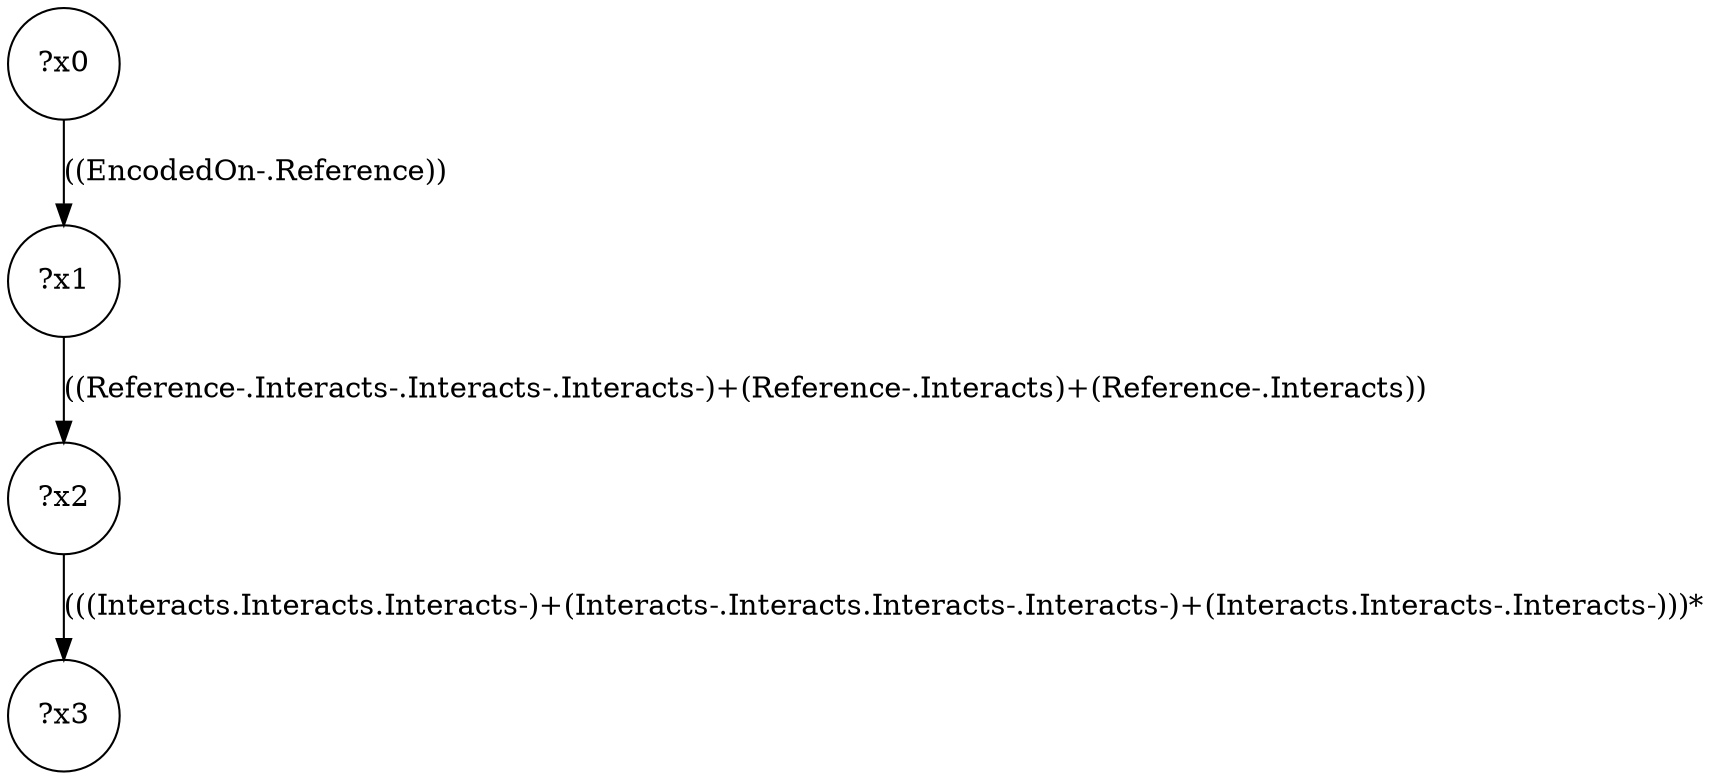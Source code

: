 digraph g {
	x0 [shape=circle, label="?x0"];
	x1 [shape=circle, label="?x1"];
	x0 -> x1 [label="((EncodedOn-.Reference))"];
	x2 [shape=circle, label="?x2"];
	x1 -> x2 [label="((Reference-.Interacts-.Interacts-.Interacts-)+(Reference-.Interacts)+(Reference-.Interacts))"];
	x3 [shape=circle, label="?x3"];
	x2 -> x3 [label="(((Interacts.Interacts.Interacts-)+(Interacts-.Interacts.Interacts-.Interacts-)+(Interacts.Interacts-.Interacts-)))*"];
}
